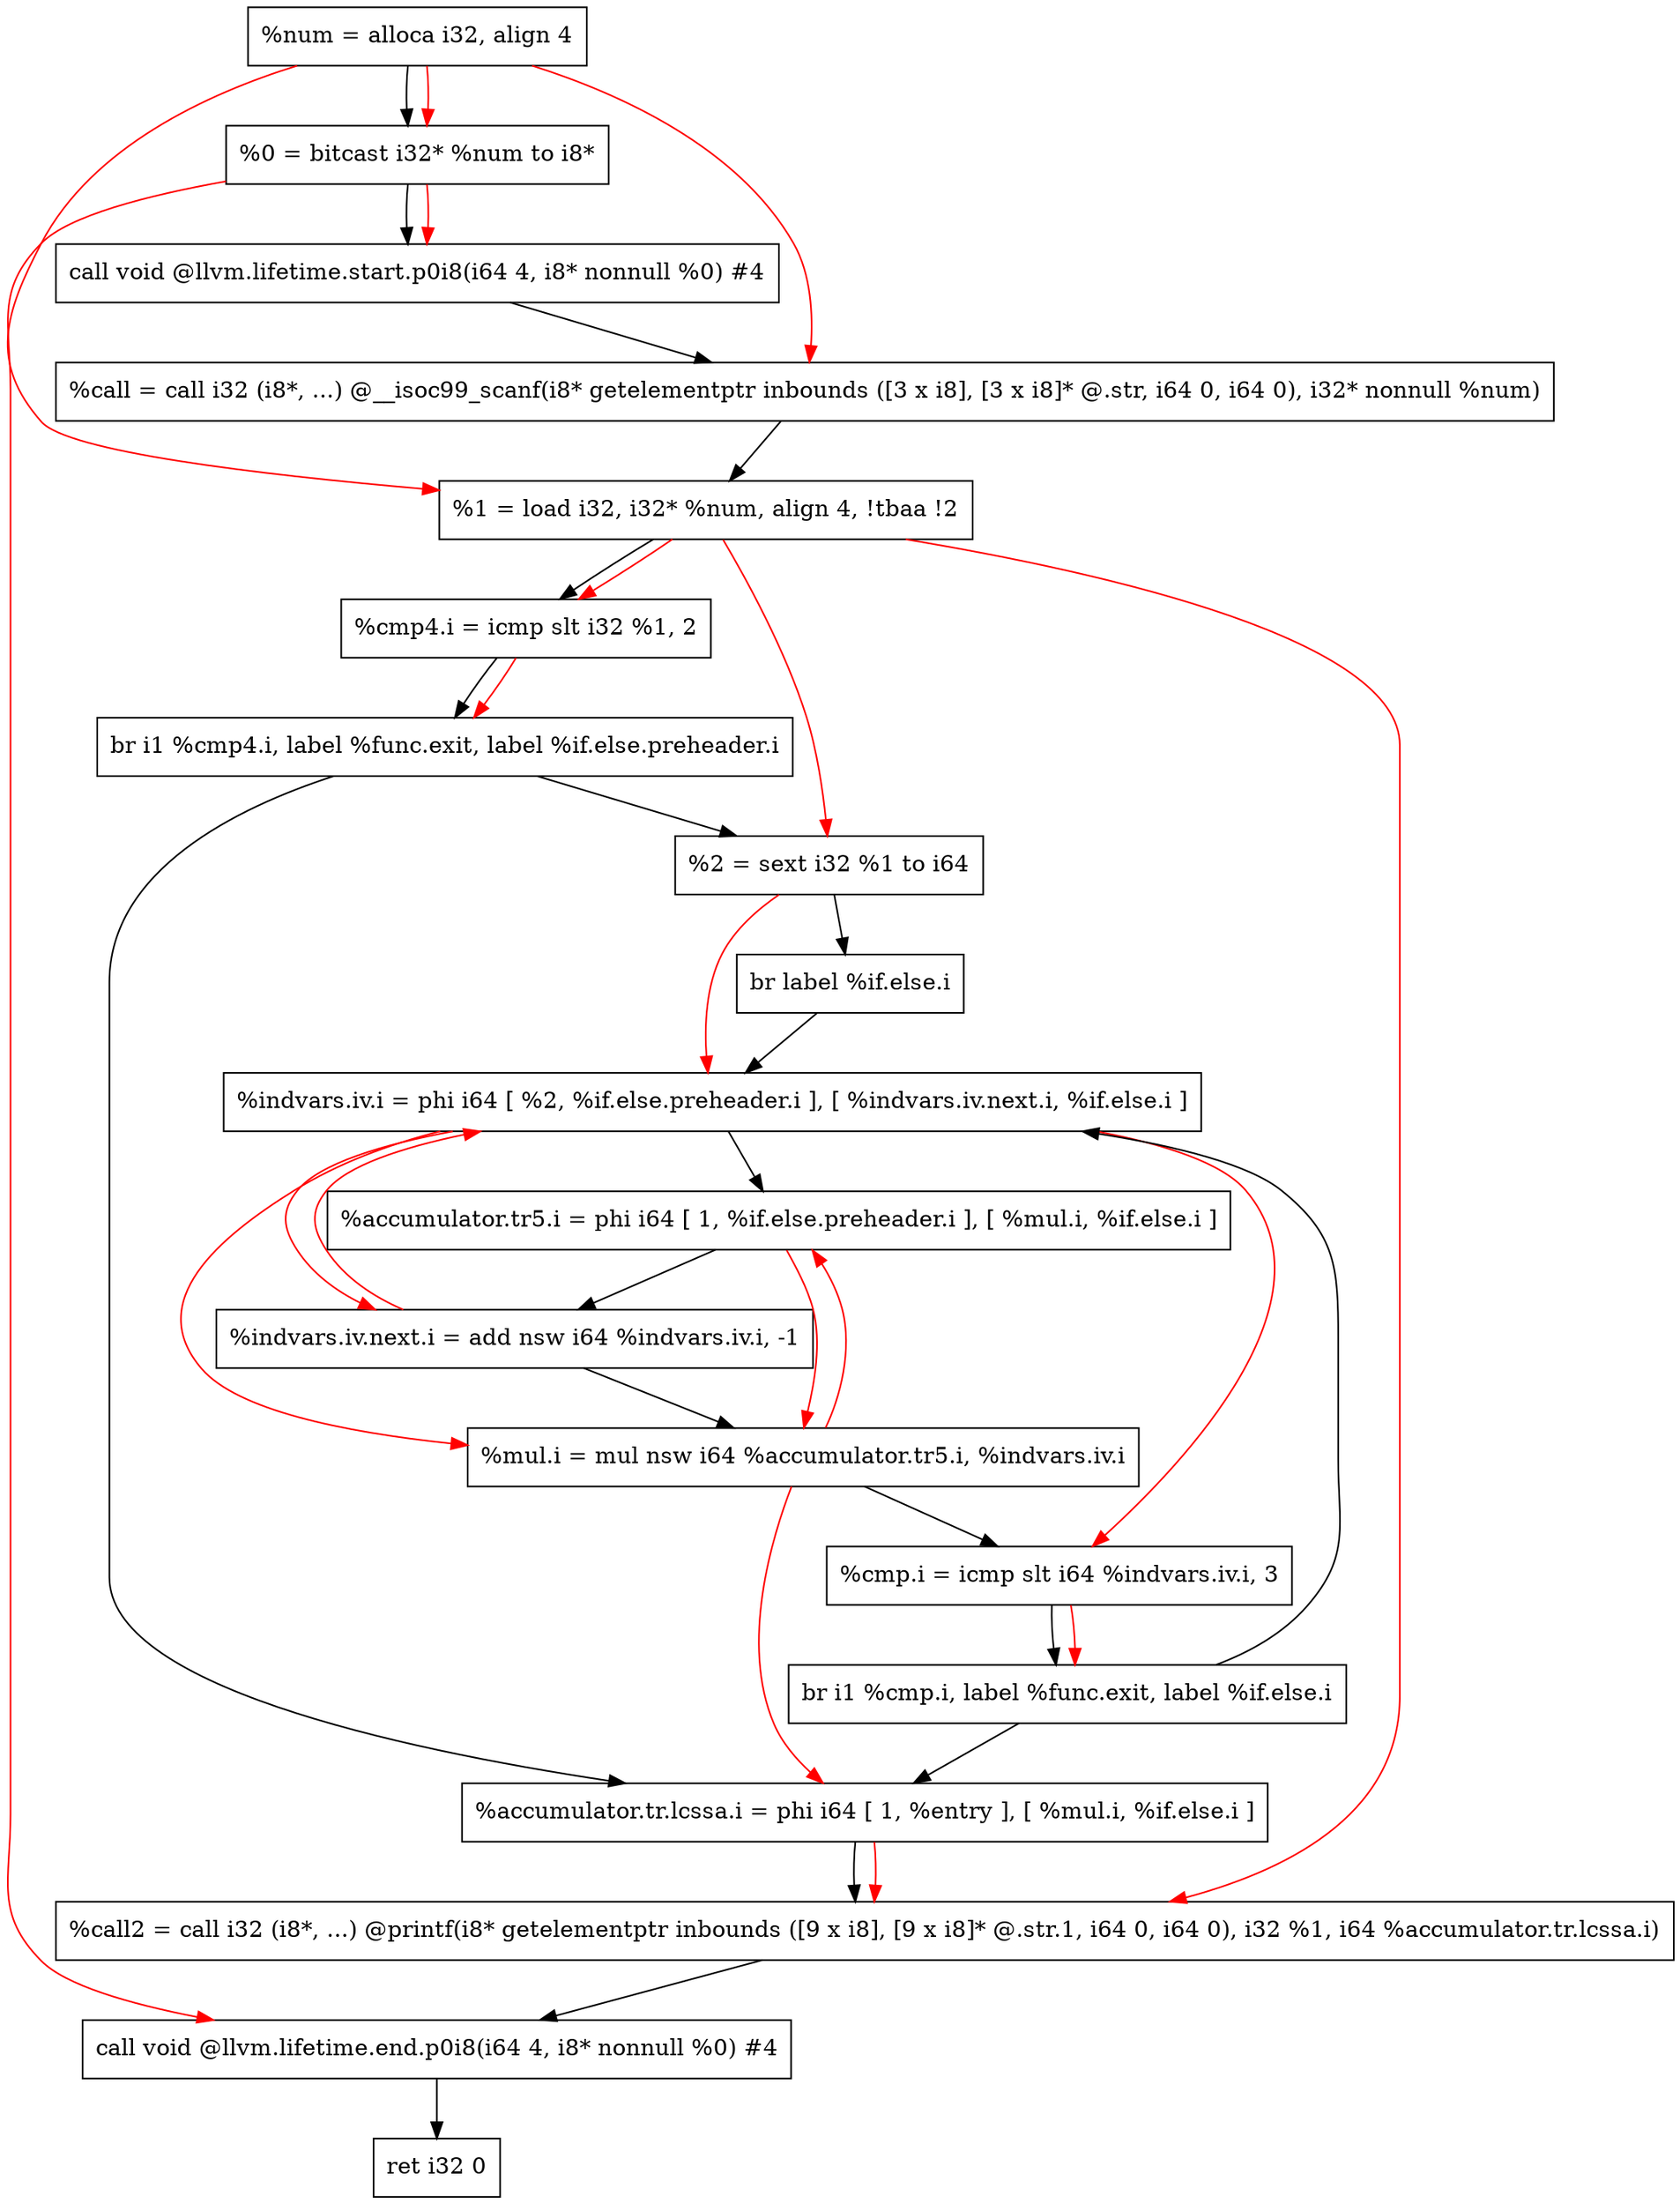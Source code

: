 digraph "CDFG for'main' function" {
	Node0x55b2fa940ea8[shape=record, label="  %num = alloca i32, align 4"];
	Node0x55b2fa940f28[shape=record, label="  %0 = bitcast i32* %num to i8*"];
	Node0x55b2fa941168[shape=record, label="  call void @llvm.lifetime.start.p0i8(i64 4, i8* nonnull %0) #4"];
	Node0x55b2fa941578[shape=record, label="  %call = call i32 (i8*, ...) @__isoc99_scanf(i8* getelementptr inbounds ([3 x i8], [3 x i8]* @.str, i64 0, i64 0), i32* nonnull %num)"];
	Node0x55b2fa941638[shape=record, label="  %1 = load i32, i32* %num, align 4, !tbaa !2"];
	Node0x55b2fa9425f0[shape=record, label="  %cmp4.i = icmp slt i32 %1, 2"];
	Node0x55b2fa942888[shape=record, label="  br i1 %cmp4.i, label %func.exit, label %if.else.preheader.i"];
	Node0x55b2fa9427d8[shape=record, label="  %2 = sext i32 %1 to i64"];
	Node0x55b2fa9429f8[shape=record, label="  br label %if.else.i"];
	Node0x55b2fa942aa8[shape=record, label="  %indvars.iv.i = phi i64 [ %2, %if.else.preheader.i ], [ %indvars.iv.next.i, %if.else.i ]"];
	Node0x55b2fa942c38[shape=record, label="  %accumulator.tr5.i = phi i64 [ 1, %if.else.preheader.i ], [ %mul.i, %if.else.i ]"];
	Node0x55b2fa942d00[shape=record, label="  %indvars.iv.next.i = add nsw i64 %indvars.iv.i, -1"];
	Node0x55b2fa942da0[shape=record, label="  %mul.i = mul nsw i64 %accumulator.tr5.i, %indvars.iv.i"];
	Node0x55b2fa942e10[shape=record, label="  %cmp.i = icmp slt i64 %indvars.iv.i, 3"];
	Node0x55b2fa942e98[shape=record, label="  br i1 %cmp.i, label %func.exit, label %if.else.i"];
	Node0x55b2fa942ee8[shape=record, label="  %accumulator.tr.lcssa.i = phi i64 [ 1, %entry ], [ %mul.i, %if.else.i ]"];
	Node0x55b2fa9432b0[shape=record, label="  %call2 = call i32 (i8*, ...) @printf(i8* getelementptr inbounds ([9 x i8], [9 x i8]* @.str.1, i64 0, i64 0), i32 %1, i64 %accumulator.tr.lcssa.i)"];
	Node0x55b2fa943448[shape=record, label="  call void @llvm.lifetime.end.p0i8(i64 4, i8* nonnull %0) #4"];
	Node0x55b2fa942be8[shape=record, label="  ret i32 0"];
	Node0x55b2fa940ea8 -> Node0x55b2fa940f28
	Node0x55b2fa940f28 -> Node0x55b2fa941168
	Node0x55b2fa941168 -> Node0x55b2fa941578
	Node0x55b2fa941578 -> Node0x55b2fa941638
	Node0x55b2fa941638 -> Node0x55b2fa9425f0
	Node0x55b2fa9425f0 -> Node0x55b2fa942888
	Node0x55b2fa942888 -> Node0x55b2fa942ee8
	Node0x55b2fa942888 -> Node0x55b2fa9427d8
	Node0x55b2fa9427d8 -> Node0x55b2fa9429f8
	Node0x55b2fa9429f8 -> Node0x55b2fa942aa8
	Node0x55b2fa942aa8 -> Node0x55b2fa942c38
	Node0x55b2fa942c38 -> Node0x55b2fa942d00
	Node0x55b2fa942d00 -> Node0x55b2fa942da0
	Node0x55b2fa942da0 -> Node0x55b2fa942e10
	Node0x55b2fa942e10 -> Node0x55b2fa942e98
	Node0x55b2fa942e98 -> Node0x55b2fa942ee8
	Node0x55b2fa942e98 -> Node0x55b2fa942aa8
	Node0x55b2fa942ee8 -> Node0x55b2fa9432b0
	Node0x55b2fa9432b0 -> Node0x55b2fa943448
	Node0x55b2fa943448 -> Node0x55b2fa942be8
edge [color=red]
	Node0x55b2fa940ea8 -> Node0x55b2fa940f28
	Node0x55b2fa940f28 -> Node0x55b2fa941168
	Node0x55b2fa940ea8 -> Node0x55b2fa941578
	Node0x55b2fa940ea8 -> Node0x55b2fa941638
	Node0x55b2fa941638 -> Node0x55b2fa9425f0
	Node0x55b2fa9425f0 -> Node0x55b2fa942888
	Node0x55b2fa941638 -> Node0x55b2fa9427d8
	Node0x55b2fa9427d8 -> Node0x55b2fa942aa8
	Node0x55b2fa942d00 -> Node0x55b2fa942aa8
	Node0x55b2fa942da0 -> Node0x55b2fa942c38
	Node0x55b2fa942aa8 -> Node0x55b2fa942d00
	Node0x55b2fa942c38 -> Node0x55b2fa942da0
	Node0x55b2fa942aa8 -> Node0x55b2fa942da0
	Node0x55b2fa942aa8 -> Node0x55b2fa942e10
	Node0x55b2fa942e10 -> Node0x55b2fa942e98
	Node0x55b2fa942da0 -> Node0x55b2fa942ee8
	Node0x55b2fa941638 -> Node0x55b2fa9432b0
	Node0x55b2fa942ee8 -> Node0x55b2fa9432b0
	Node0x55b2fa940f28 -> Node0x55b2fa943448
}

